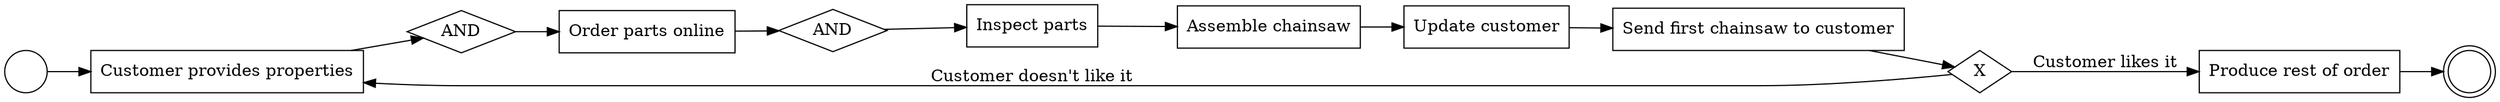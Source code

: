 digraph {
  rankdir=LR;
  "start_1"[shape=circle label=""];
  "end_1"[shape=doublecircle label=""];
  "Customer provides properties"[shape=rectangle];
  "Order parts online"[shape=rectangle];
  "Inspect parts"[shape=rectangle];
  "Assemble chainsaw"[shape=rectangle];
  "Update customer"[shape=rectangle];
  "Send first chainsaw to customer"[shape=rectangle];
  "seg_1"[shape=diamond label="X"];
  "Produce rest of order"[shape=rectangle];
  "spg_1"[shape=diamond label="AND"];
  "mpg_1"[shape=diamond label="AND"];
  
  "start_1" -> "Customer provides properties";
  "Customer provides properties" -> "spg_1";
  "spg_1" -> "Order parts online";
  "Order parts online" -> "mpg_1";
  "mpg_1" -> "Inspect parts";
  "Inspect parts" -> "Assemble chainsaw";
  "Assemble chainsaw" -> "Update customer";
  "Update customer" -> "Send first chainsaw to customer";
  "Send first chainsaw to customer" -> "seg_1";
  "seg_1" -> "Produce rest of order"[label="Customer likes it"];
  "seg_1" -> "Customer provides properties"[label="Customer doesn't like it"];
  "Produce rest of order" -> "end_1";
}